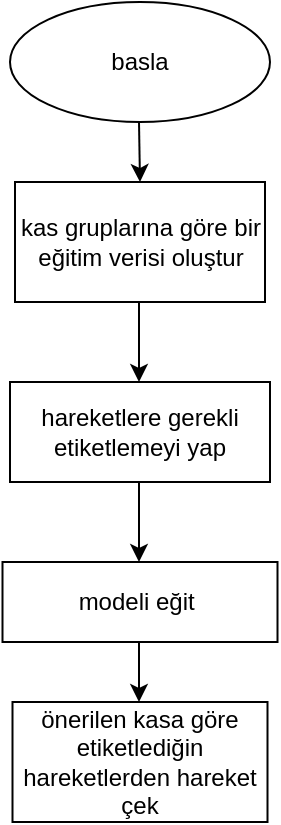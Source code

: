 <mxfile>
    <diagram id="7d1YyhQzAoSj0ruvo3v6" name="Page-1">
        <mxGraphModel dx="1032" dy="659" grid="1" gridSize="10" guides="1" tooltips="1" connect="1" arrows="1" fold="1" page="1" pageScale="1" pageWidth="850" pageHeight="1100" math="0" shadow="0">
            <root>
                <mxCell id="0"/>
                <mxCell id="1" parent="0"/>
                <mxCell id="2" value="basla" style="ellipse;whiteSpace=wrap;html=1;" vertex="1" parent="1">
                    <mxGeometry x="200" y="70" width="130" height="60" as="geometry"/>
                </mxCell>
                <mxCell id="3" value="" style="endArrow=classic;html=1;" edge="1" parent="1">
                    <mxGeometry width="50" height="50" relative="1" as="geometry">
                        <mxPoint x="264.5" y="130" as="sourcePoint"/>
                        <mxPoint x="265" y="160" as="targetPoint"/>
                    </mxGeometry>
                </mxCell>
                <mxCell id="4" value="kas gruplarına göre bir eğitim verisi oluştur" style="rounded=0;whiteSpace=wrap;html=1;" vertex="1" parent="1">
                    <mxGeometry x="202.5" y="160" width="125" height="60" as="geometry"/>
                </mxCell>
                <mxCell id="5" value="önerilen kasa göre etiketlediğin hareketlerden hareket çek" style="rounded=0;whiteSpace=wrap;html=1;" vertex="1" parent="1">
                    <mxGeometry x="201.25" y="420" width="127.5" height="60" as="geometry"/>
                </mxCell>
                <mxCell id="6" value="" style="endArrow=classic;html=1;" edge="1" parent="1">
                    <mxGeometry width="50" height="50" relative="1" as="geometry">
                        <mxPoint x="264.5" y="220" as="sourcePoint"/>
                        <mxPoint x="264.5" y="260" as="targetPoint"/>
                    </mxGeometry>
                </mxCell>
                <mxCell id="7" value="hareketlere gerekli etiketlemeyi yap" style="rounded=0;whiteSpace=wrap;html=1;" vertex="1" parent="1">
                    <mxGeometry x="200" y="260" width="130" height="50" as="geometry"/>
                </mxCell>
                <mxCell id="8" value="" style="endArrow=classic;html=1;" edge="1" parent="1">
                    <mxGeometry width="50" height="50" relative="1" as="geometry">
                        <mxPoint x="264.5" y="310" as="sourcePoint"/>
                        <mxPoint x="264.5" y="350" as="targetPoint"/>
                    </mxGeometry>
                </mxCell>
                <mxCell id="9" value="modeli eğit&amp;nbsp;" style="rounded=0;whiteSpace=wrap;html=1;" vertex="1" parent="1">
                    <mxGeometry x="196.25" y="350" width="137.5" height="40" as="geometry"/>
                </mxCell>
                <mxCell id="10" value="" style="endArrow=classic;html=1;" edge="1" parent="1">
                    <mxGeometry width="50" height="50" relative="1" as="geometry">
                        <mxPoint x="264.5" y="390" as="sourcePoint"/>
                        <mxPoint x="264.5" y="420" as="targetPoint"/>
                    </mxGeometry>
                </mxCell>
            </root>
        </mxGraphModel>
    </diagram>
</mxfile>